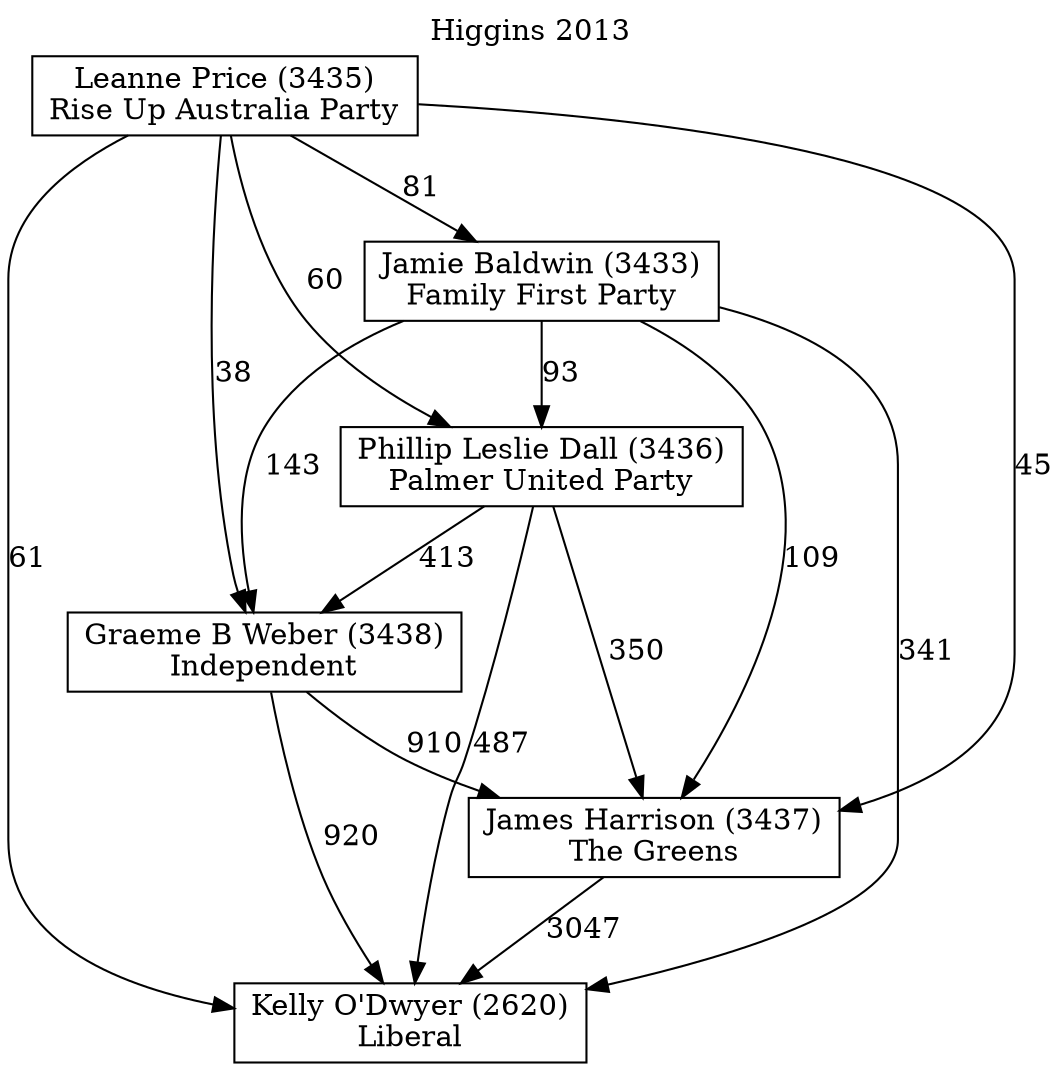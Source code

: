 // House preference flow
digraph "Kelly O'Dwyer (2620)_Higgins_2013" {
	graph [label="Higgins 2013" labelloc=t mclimit=10]
	node [shape=box]
	"Kelly O'Dwyer (2620)" [label="Kelly O'Dwyer (2620)
Liberal"]
	"James Harrison (3437)" [label="James Harrison (3437)
The Greens"]
	"Graeme B Weber (3438)" [label="Graeme B Weber (3438)
Independent"]
	"Phillip Leslie Dall (3436)" [label="Phillip Leslie Dall (3436)
Palmer United Party"]
	"Jamie Baldwin (3433)" [label="Jamie Baldwin (3433)
Family First Party"]
	"Leanne Price (3435)" [label="Leanne Price (3435)
Rise Up Australia Party"]
	"James Harrison (3437)" -> "Kelly O'Dwyer (2620)" [label=3047]
	"Graeme B Weber (3438)" -> "James Harrison (3437)" [label=910]
	"Phillip Leslie Dall (3436)" -> "Graeme B Weber (3438)" [label=413]
	"Jamie Baldwin (3433)" -> "Phillip Leslie Dall (3436)" [label=93]
	"Leanne Price (3435)" -> "Jamie Baldwin (3433)" [label=81]
	"Graeme B Weber (3438)" -> "Kelly O'Dwyer (2620)" [label=920]
	"Phillip Leslie Dall (3436)" -> "Kelly O'Dwyer (2620)" [label=487]
	"Jamie Baldwin (3433)" -> "Kelly O'Dwyer (2620)" [label=341]
	"Leanne Price (3435)" -> "Kelly O'Dwyer (2620)" [label=61]
	"Leanne Price (3435)" -> "Phillip Leslie Dall (3436)" [label=60]
	"Jamie Baldwin (3433)" -> "Graeme B Weber (3438)" [label=143]
	"Leanne Price (3435)" -> "Graeme B Weber (3438)" [label=38]
	"Phillip Leslie Dall (3436)" -> "James Harrison (3437)" [label=350]
	"Jamie Baldwin (3433)" -> "James Harrison (3437)" [label=109]
	"Leanne Price (3435)" -> "James Harrison (3437)" [label=45]
}

